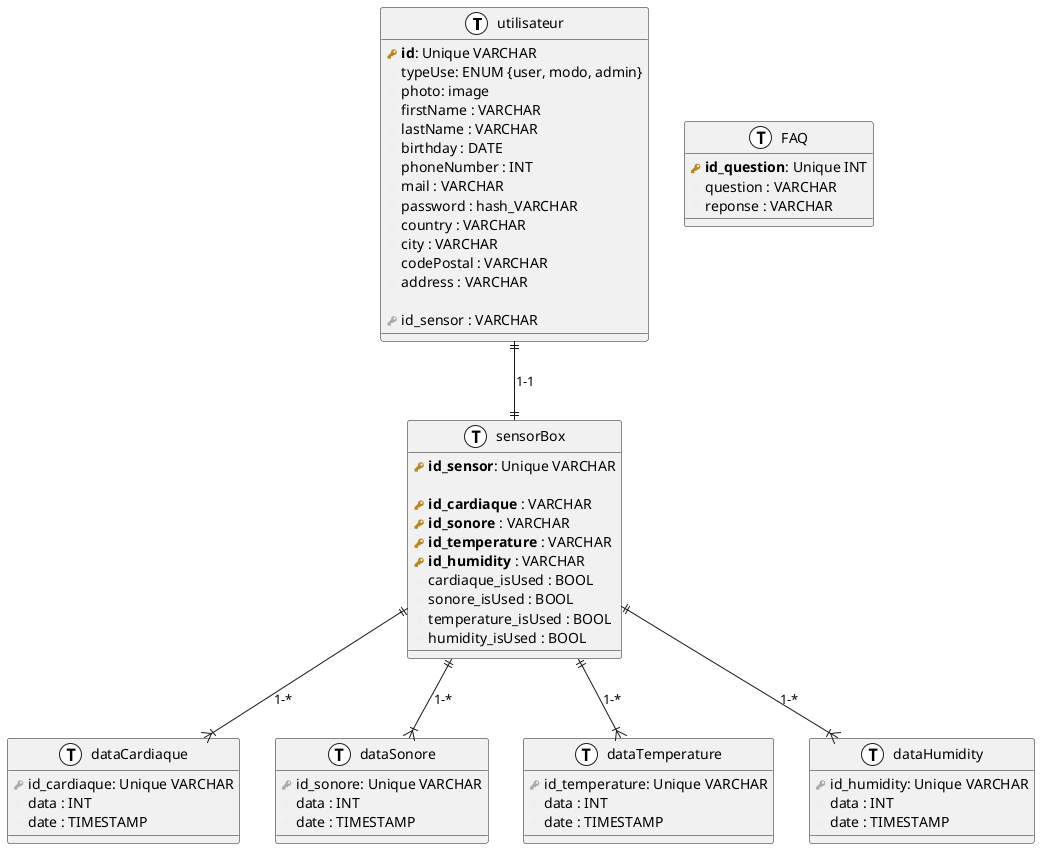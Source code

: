 @startuml 
/' Alt+d pour ouvrir et reload la visualisation '/


/' Parametrage pour la structuration d'une BdD '/
!define primary_key(x) <b><color:#b8861b><&key></color> x</b>
!define foreign_key(x) <color:#aaaaaa><&key></color> x
!define column(x) <color:#efefef><&media-record></color> x
!define table(x) entity x << (T, white) >>



table(utilisateur) {
  primary_key(id): Unique VARCHAR 
  column(typeUse): ENUM {user, modo, admin} 
  column(photo): image 
  column(firstName) : VARCHAR
  column(lastName) : VARCHAR
  column(birthday) : DATE
  column(phoneNumber) : INT
  column(mail) : VARCHAR
  column(password) : hash_VARCHAR
  column(country) : VARCHAR
  column(city) : VARCHAR
  column(codePostal) : VARCHAR
  column(address) : VARCHAR
  
  foreign_key(id_sensor) : VARCHAR
}


table(sensorBox) {
  primary_key(id_sensor): Unique VARCHAR 

  primary_key(id_cardiaque) : VARCHAR
  primary_key(id_sonore) : VARCHAR
  primary_key(id_temperature) : VARCHAR
  primary_key(id_humidity) : VARCHAR
  column(cardiaque_isUsed) : BOOL
  column(sonore_isUsed) : BOOL
  column(temperature_isUsed) : BOOL
  column(humidity_isUsed) : BOOL

}

table(dataCardiaque) {
  foreign_key(id_cardiaque): Unique VARCHAR 
  column(data) : INT
  column(date) : TIMESTAMP
}
table(dataSonore) {
  foreign_key(id_sonore): Unique VARCHAR 
  column(data) : INT
  column(date) : TIMESTAMP
}
table(dataTemperature) {
  foreign_key(id_temperature): Unique VARCHAR 
  column(data) : INT
  column(date) : TIMESTAMP
}
table(dataHumidity) {
  foreign_key(id_humidity): Unique VARCHAR 
  column(data) : INT
  column(date) : TIMESTAMP
}


/' WHERE user.id_sensor = sensor.id_sensor ANDD 1-1 for 1-1'/
utilisateur ||--|| sensorBox : 1-1
sensorBox ||--|{ dataCardiaque : 1-*
sensorBox ||--|{ dataSonore : 1-*
sensorBox ||--|{ dataTemperature : 1-*
sensorBox ||--|{ dataHumidity : 1-*



table(FAQ) {
  primary_key(id_question): Unique INT 
  column(question) : VARCHAR
  column(reponse) : VARCHAR  
}



/' 
Un User a :* nom
           * prénom
           * date de naissance
           * phone
           * mail
           * lieu de vie 
Pour se connecter, un User doit utiliser son mail et un mot de passe.
Un User doit donc avoir un mail unique ainsi qu'un identifiant unique.
Un User possède un boitier APPNEA.

Un boitier APPNEA contient des capteurs : * capteur cardiaque
                                          * capteur sonore
                                          * capteur de température
                                          * capteur d'humidité
Chaque capteur récolte des données à un moment t
Un ADMIN peut gérer les capteurs (activation/désactivation).

Un Modo et un Admin sont similaire aux User mais ne possèdent pas de boitier APPNEA.
Un Modo peut gérer la FAQ. La FAQ contient des questions et des réponses.
Un ADMIN peut gérer les utilisateurs (ajouter, supprimer, modifier, bannir) (USER et MODO).
Les utilisateurs sont les USER, MODO, ADMIN
'/

/'
Comment se passe le transfère des data de la carte au serveur ?
  - 1 ligne dans la base = 1 seconde et une valeur (surcharge de la co)
  - 1 ligne dans la base = 1 nuit (actualisation seulement quand la carte est off)
  - 1 ligne dans la base = 1 heure avec toutes les données à la seconde
  - 1 ligne dans la base = 1 ...

on peut donc avoir plusieurs type de colonne
  * date - json/csv
  * date - value
  * json/csv avec date+date compris

'/

@enduml